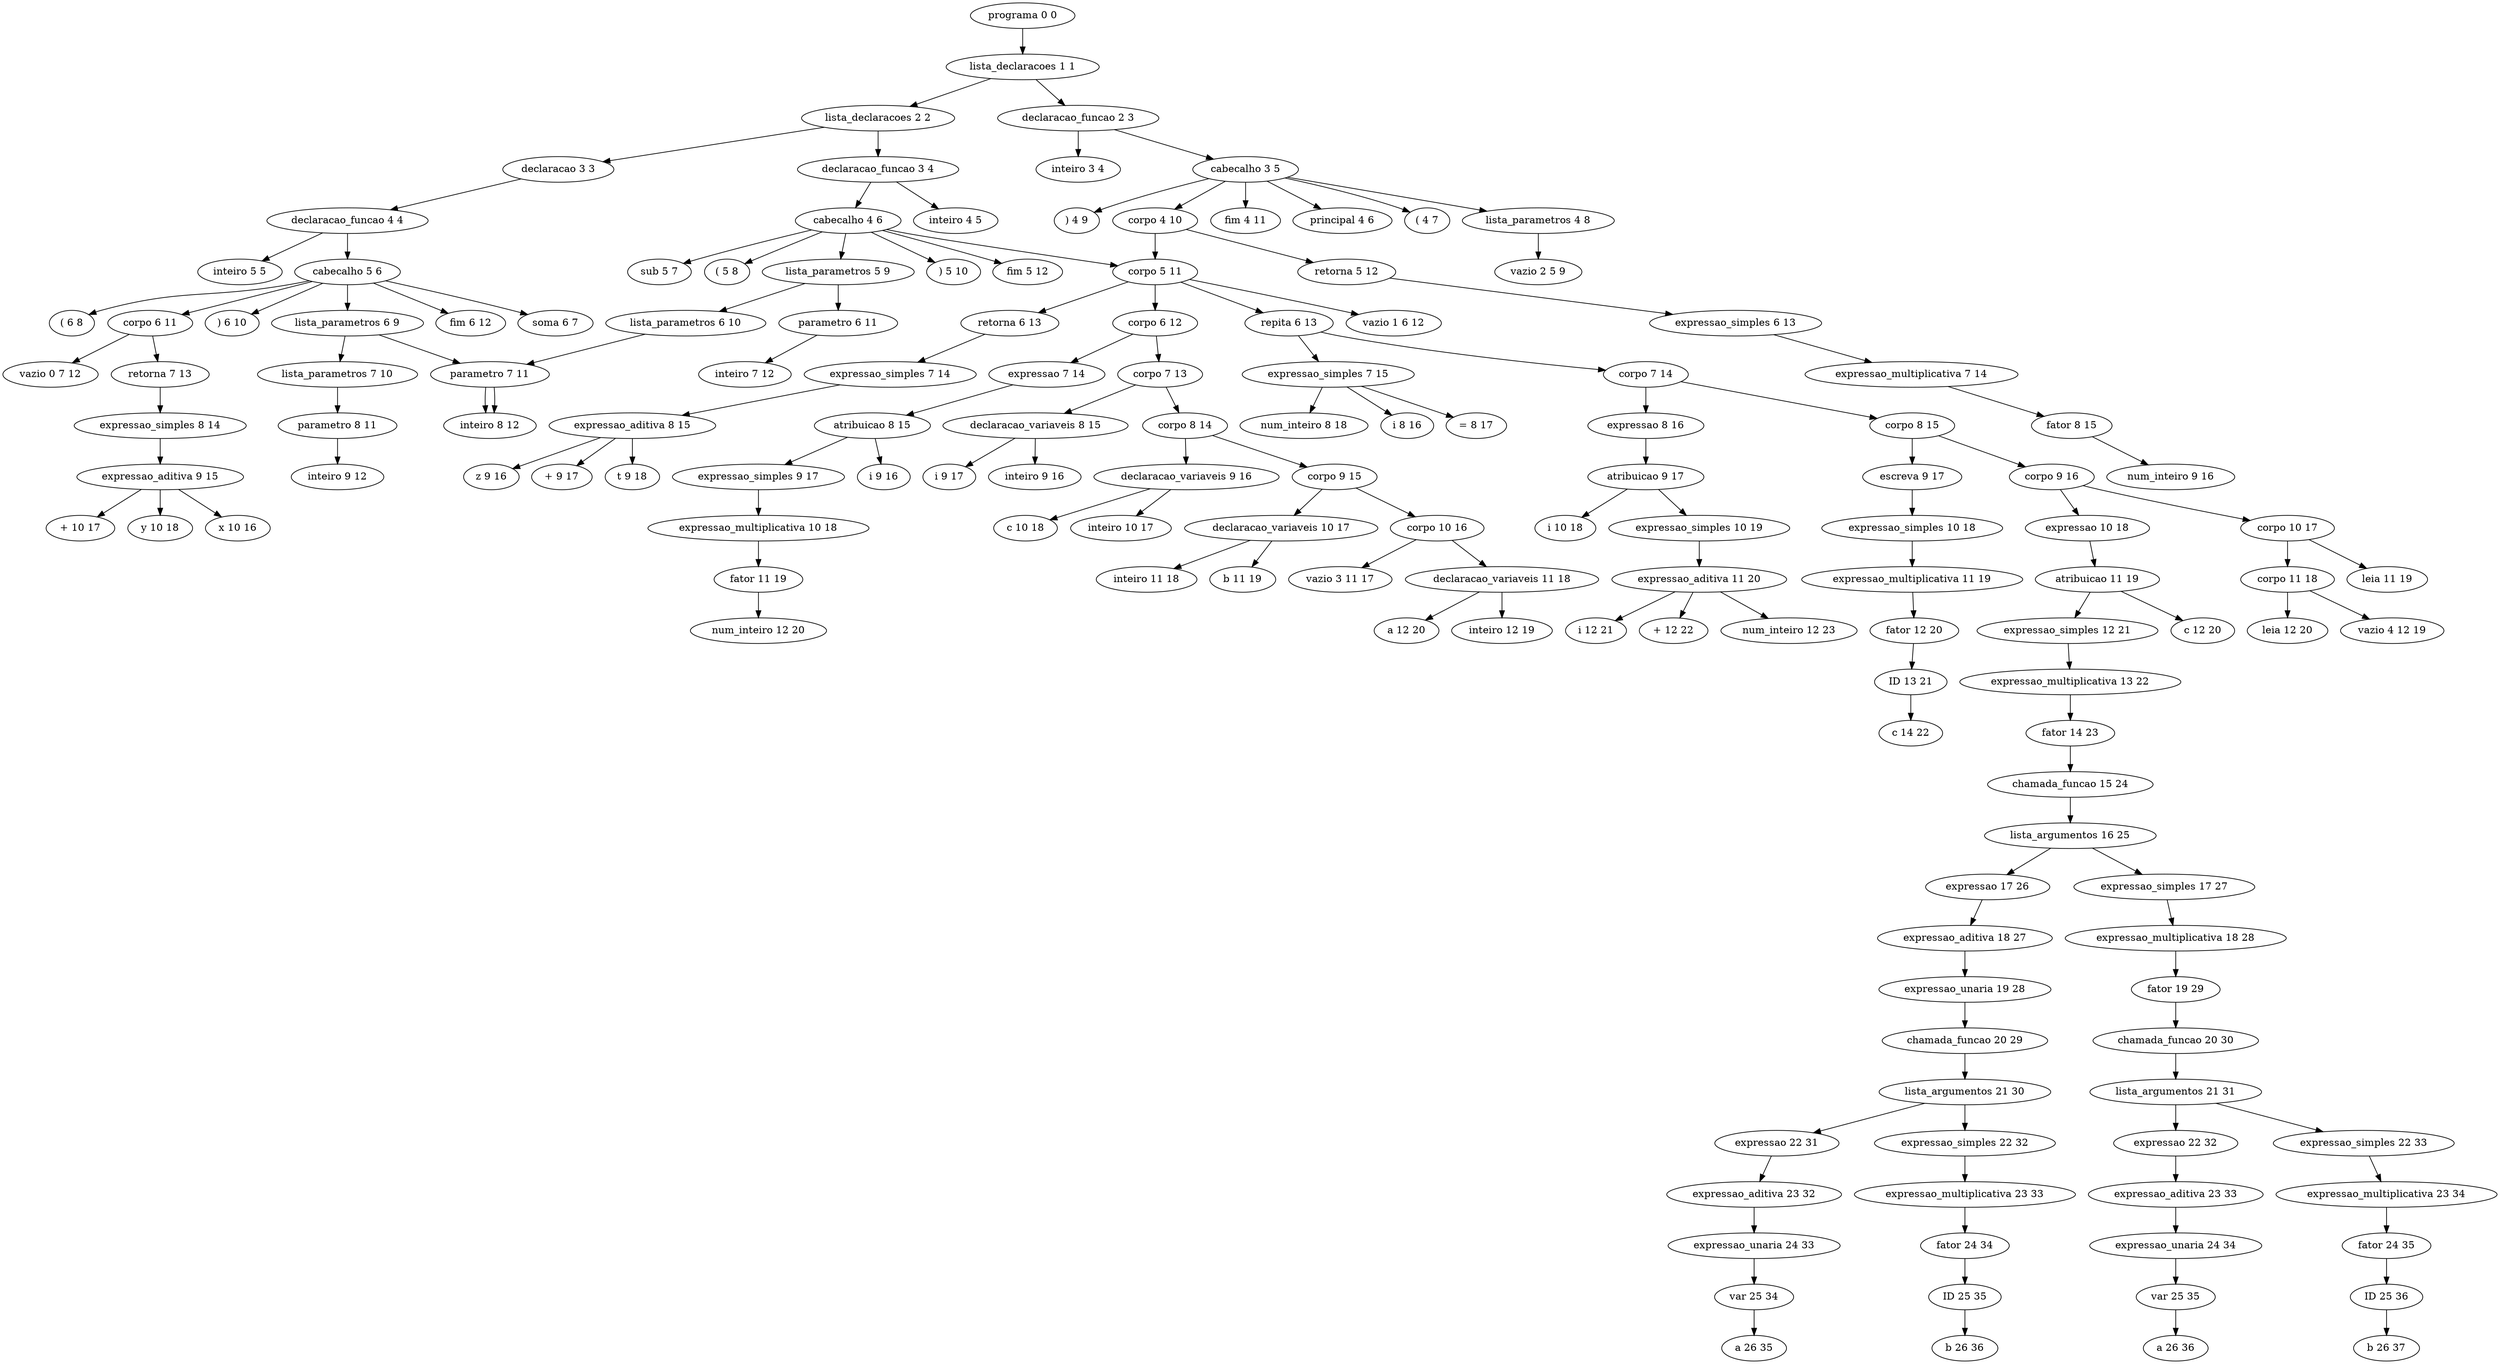 digraph G {
	"programa 0 0" -> "lista_declaracoes 1 1"
	"lista_declaracoes 1 1" -> "lista_declaracoes 2 2"
	"lista_declaracoes 2 2" -> "declaracao 3 3"
	"declaracao 3 3" -> "declaracao_funcao 4 4"
	"declaracao_funcao 4 4" -> "inteiro 5 5"
	"declaracao_funcao 4 4" -> "cabecalho 5 6"
	"cabecalho 5 6" -> "soma 6 7"
	"cabecalho 5 6" -> "( 6 8"
	"cabecalho 5 6" -> "lista_parametros 6 9"
	"lista_parametros 6 9" -> "lista_parametros 7 10"
	"lista_parametros 7 10" -> "parametro 8 11"
	"parametro 8 11" -> "inteiro 9 12"
	"lista_parametros 6 9" -> "parametro 7 11"
	"parametro 7 11" -> "inteiro 8 12"
	"cabecalho 5 6" -> ") 6 10"
	"cabecalho 5 6" -> "corpo 6 11"
	"corpo 6 11" -> "vazio 0 7 12"
	"corpo 6 11" -> "retorna 7 13"
	"retorna 7 13" -> "expressao_simples 8 14"
	"expressao_simples 8 14" -> "expressao_aditiva 9 15"
	"expressao_aditiva 9 15" -> "x 10 16"
	"expressao_aditiva 9 15" -> "+ 10 17"
	"expressao_aditiva 9 15" -> "y 10 18"
	"cabecalho 5 6" -> "fim 6 12"
	"lista_declaracoes 2 2" -> "declaracao_funcao 3 4"
	"declaracao_funcao 3 4" -> "inteiro 4 5"
	"declaracao_funcao 3 4" -> "cabecalho 4 6"
	"cabecalho 4 6" -> "sub 5 7"
	"cabecalho 4 6" -> "( 5 8"
	"cabecalho 4 6" -> "lista_parametros 5 9"
	"lista_parametros 5 9" -> "lista_parametros 6 10"
	"lista_parametros 6 10" -> "parametro 7 11"
	"parametro 7 11" -> "inteiro 8 12"
	"lista_parametros 5 9" -> "parametro 6 11"
	"parametro 6 11" -> "inteiro 7 12"
	"cabecalho 4 6" -> ") 5 10"
	"cabecalho 4 6" -> "corpo 5 11"
	"corpo 5 11" -> "vazio 1 6 12"
	"corpo 5 11" -> "retorna 6 13"
	"retorna 6 13" -> "expressao_simples 7 14"
	"expressao_simples 7 14" -> "expressao_aditiva 8 15"
	"expressao_aditiva 8 15" -> "z 9 16"
	"expressao_aditiva 8 15" -> "+ 9 17"
	"expressao_aditiva 8 15" -> "t 9 18"
	"cabecalho 4 6" -> "fim 5 12"
	"lista_declaracoes 1 1" -> "declaracao_funcao 2 3"
	"declaracao_funcao 2 3" -> "inteiro 3 4"
	"declaracao_funcao 2 3" -> "cabecalho 3 5"
	"cabecalho 3 5" -> "principal 4 6"
	"cabecalho 3 5" -> "( 4 7"
	"cabecalho 3 5" -> "lista_parametros 4 8"
	"lista_parametros 4 8" -> "vazio 2 5 9"
	"cabecalho 3 5" -> ") 4 9"
	"cabecalho 3 5" -> "corpo 4 10"
	"corpo 4 10" -> "corpo 5 11"
	"corpo 5 11" -> "corpo 6 12"
	"corpo 6 12" -> "corpo 7 13"
	"corpo 7 13" -> "corpo 8 14"
	"corpo 8 14" -> "corpo 9 15"
	"corpo 9 15" -> "corpo 10 16"
	"corpo 10 16" -> "vazio 3 11 17"
	"corpo 10 16" -> "declaracao_variaveis 11 18"
	"declaracao_variaveis 11 18" -> "inteiro 12 19"
	"declaracao_variaveis 11 18" -> "a 12 20"
	"corpo 9 15" -> "declaracao_variaveis 10 17"
	"declaracao_variaveis 10 17" -> "inteiro 11 18"
	"declaracao_variaveis 10 17" -> "b 11 19"
	"corpo 8 14" -> "declaracao_variaveis 9 16"
	"declaracao_variaveis 9 16" -> "inteiro 10 17"
	"declaracao_variaveis 9 16" -> "c 10 18"
	"corpo 7 13" -> "declaracao_variaveis 8 15"
	"declaracao_variaveis 8 15" -> "inteiro 9 16"
	"declaracao_variaveis 8 15" -> "i 9 17"
	"corpo 6 12" -> "expressao 7 14"
	"expressao 7 14" -> "atribuicao 8 15"
	"atribuicao 8 15" -> "i 9 16"
	"atribuicao 8 15" -> "expressao_simples 9 17"
	"expressao_simples 9 17" -> "expressao_multiplicativa 10 18"
	"expressao_multiplicativa 10 18" -> "fator 11 19"
	"fator 11 19" -> "num_inteiro 12 20"
	"corpo 5 11" -> "repita 6 13"
	"repita 6 13" -> "corpo 7 14"
	"corpo 7 14" -> "corpo 8 15"
	"corpo 8 15" -> "corpo 9 16"
	"corpo 9 16" -> "corpo 10 17"
	"corpo 10 17" -> "corpo 11 18"
	"corpo 11 18" -> "vazio 4 12 19"
	"corpo 11 18" -> "leia 12 20"
	"corpo 10 17" -> "leia 11 19"
	"corpo 9 16" -> "expressao 10 18"
	"expressao 10 18" -> "atribuicao 11 19"
	"atribuicao 11 19" -> "c 12 20"
	"atribuicao 11 19" -> "expressao_simples 12 21"
	"expressao_simples 12 21" -> "expressao_multiplicativa 13 22"
	"expressao_multiplicativa 13 22" -> "fator 14 23"
	"fator 14 23" -> "chamada_funcao 15 24"
	"chamada_funcao 15 24" -> "lista_argumentos 16 25"
	"lista_argumentos 16 25" -> "expressao 17 26"
	"expressao 17 26" -> "expressao_aditiva 18 27"
	"expressao_aditiva 18 27" -> "expressao_unaria 19 28"
	"expressao_unaria 19 28" -> "chamada_funcao 20 29"
	"chamada_funcao 20 29" -> "lista_argumentos 21 30"
	"lista_argumentos 21 30" -> "expressao 22 31"
	"expressao 22 31" -> "expressao_aditiva 23 32"
	"expressao_aditiva 23 32" -> "expressao_unaria 24 33"
	"expressao_unaria 24 33" -> "var 25 34"
	"var 25 34" -> "a 26 35"
	"lista_argumentos 21 30" -> "expressao_simples 22 32"
	"expressao_simples 22 32" -> "expressao_multiplicativa 23 33"
	"expressao_multiplicativa 23 33" -> "fator 24 34"
	"fator 24 34" -> "ID 25 35"
	"ID 25 35" -> "b 26 36"
	"lista_argumentos 16 25" -> "expressao_simples 17 27"
	"expressao_simples 17 27" -> "expressao_multiplicativa 18 28"
	"expressao_multiplicativa 18 28" -> "fator 19 29"
	"fator 19 29" -> "chamada_funcao 20 30"
	"chamada_funcao 20 30" -> "lista_argumentos 21 31"
	"lista_argumentos 21 31" -> "expressao 22 32"
	"expressao 22 32" -> "expressao_aditiva 23 33"
	"expressao_aditiva 23 33" -> "expressao_unaria 24 34"
	"expressao_unaria 24 34" -> "var 25 35"
	"var 25 35" -> "a 26 36"
	"lista_argumentos 21 31" -> "expressao_simples 22 33"
	"expressao_simples 22 33" -> "expressao_multiplicativa 23 34"
	"expressao_multiplicativa 23 34" -> "fator 24 35"
	"fator 24 35" -> "ID 25 36"
	"ID 25 36" -> "b 26 37"
	"corpo 8 15" -> "escreva 9 17"
	"escreva 9 17" -> "expressao_simples 10 18"
	"expressao_simples 10 18" -> "expressao_multiplicativa 11 19"
	"expressao_multiplicativa 11 19" -> "fator 12 20"
	"fator 12 20" -> "ID 13 21"
	"ID 13 21" -> "c 14 22"
	"corpo 7 14" -> "expressao 8 16"
	"expressao 8 16" -> "atribuicao 9 17"
	"atribuicao 9 17" -> "i 10 18"
	"atribuicao 9 17" -> "expressao_simples 10 19"
	"expressao_simples 10 19" -> "expressao_aditiva 11 20"
	"expressao_aditiva 11 20" -> "i 12 21"
	"expressao_aditiva 11 20" -> "+ 12 22"
	"expressao_aditiva 11 20" -> "num_inteiro 12 23"
	"repita 6 13" -> "expressao_simples 7 15"
	"expressao_simples 7 15" -> "i 8 16"
	"expressao_simples 7 15" -> "= 8 17"
	"expressao_simples 7 15" -> "num_inteiro 8 18"
	"corpo 4 10" -> "retorna 5 12"
	"retorna 5 12" -> "expressao_simples 6 13"
	"expressao_simples 6 13" -> "expressao_multiplicativa 7 14"
	"expressao_multiplicativa 7 14" -> "fator 8 15"
	"fator 8 15" -> "num_inteiro 9 16"
	"cabecalho 3 5" -> "fim 4 11"
}
